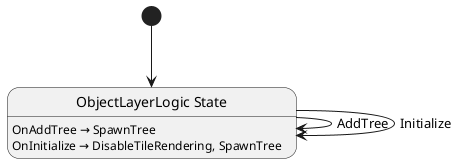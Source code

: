 @startuml ObjectLayerLogic
state "ObjectLayerLogic State" as Shellguard_World_ObjectLayerLogic_State

Shellguard_World_ObjectLayerLogic_State --> Shellguard_World_ObjectLayerLogic_State : AddTree
Shellguard_World_ObjectLayerLogic_State --> Shellguard_World_ObjectLayerLogic_State : Initialize

Shellguard_World_ObjectLayerLogic_State : OnAddTree → SpawnTree
Shellguard_World_ObjectLayerLogic_State : OnInitialize → DisableTileRendering, SpawnTree

[*] --> Shellguard_World_ObjectLayerLogic_State
@enduml